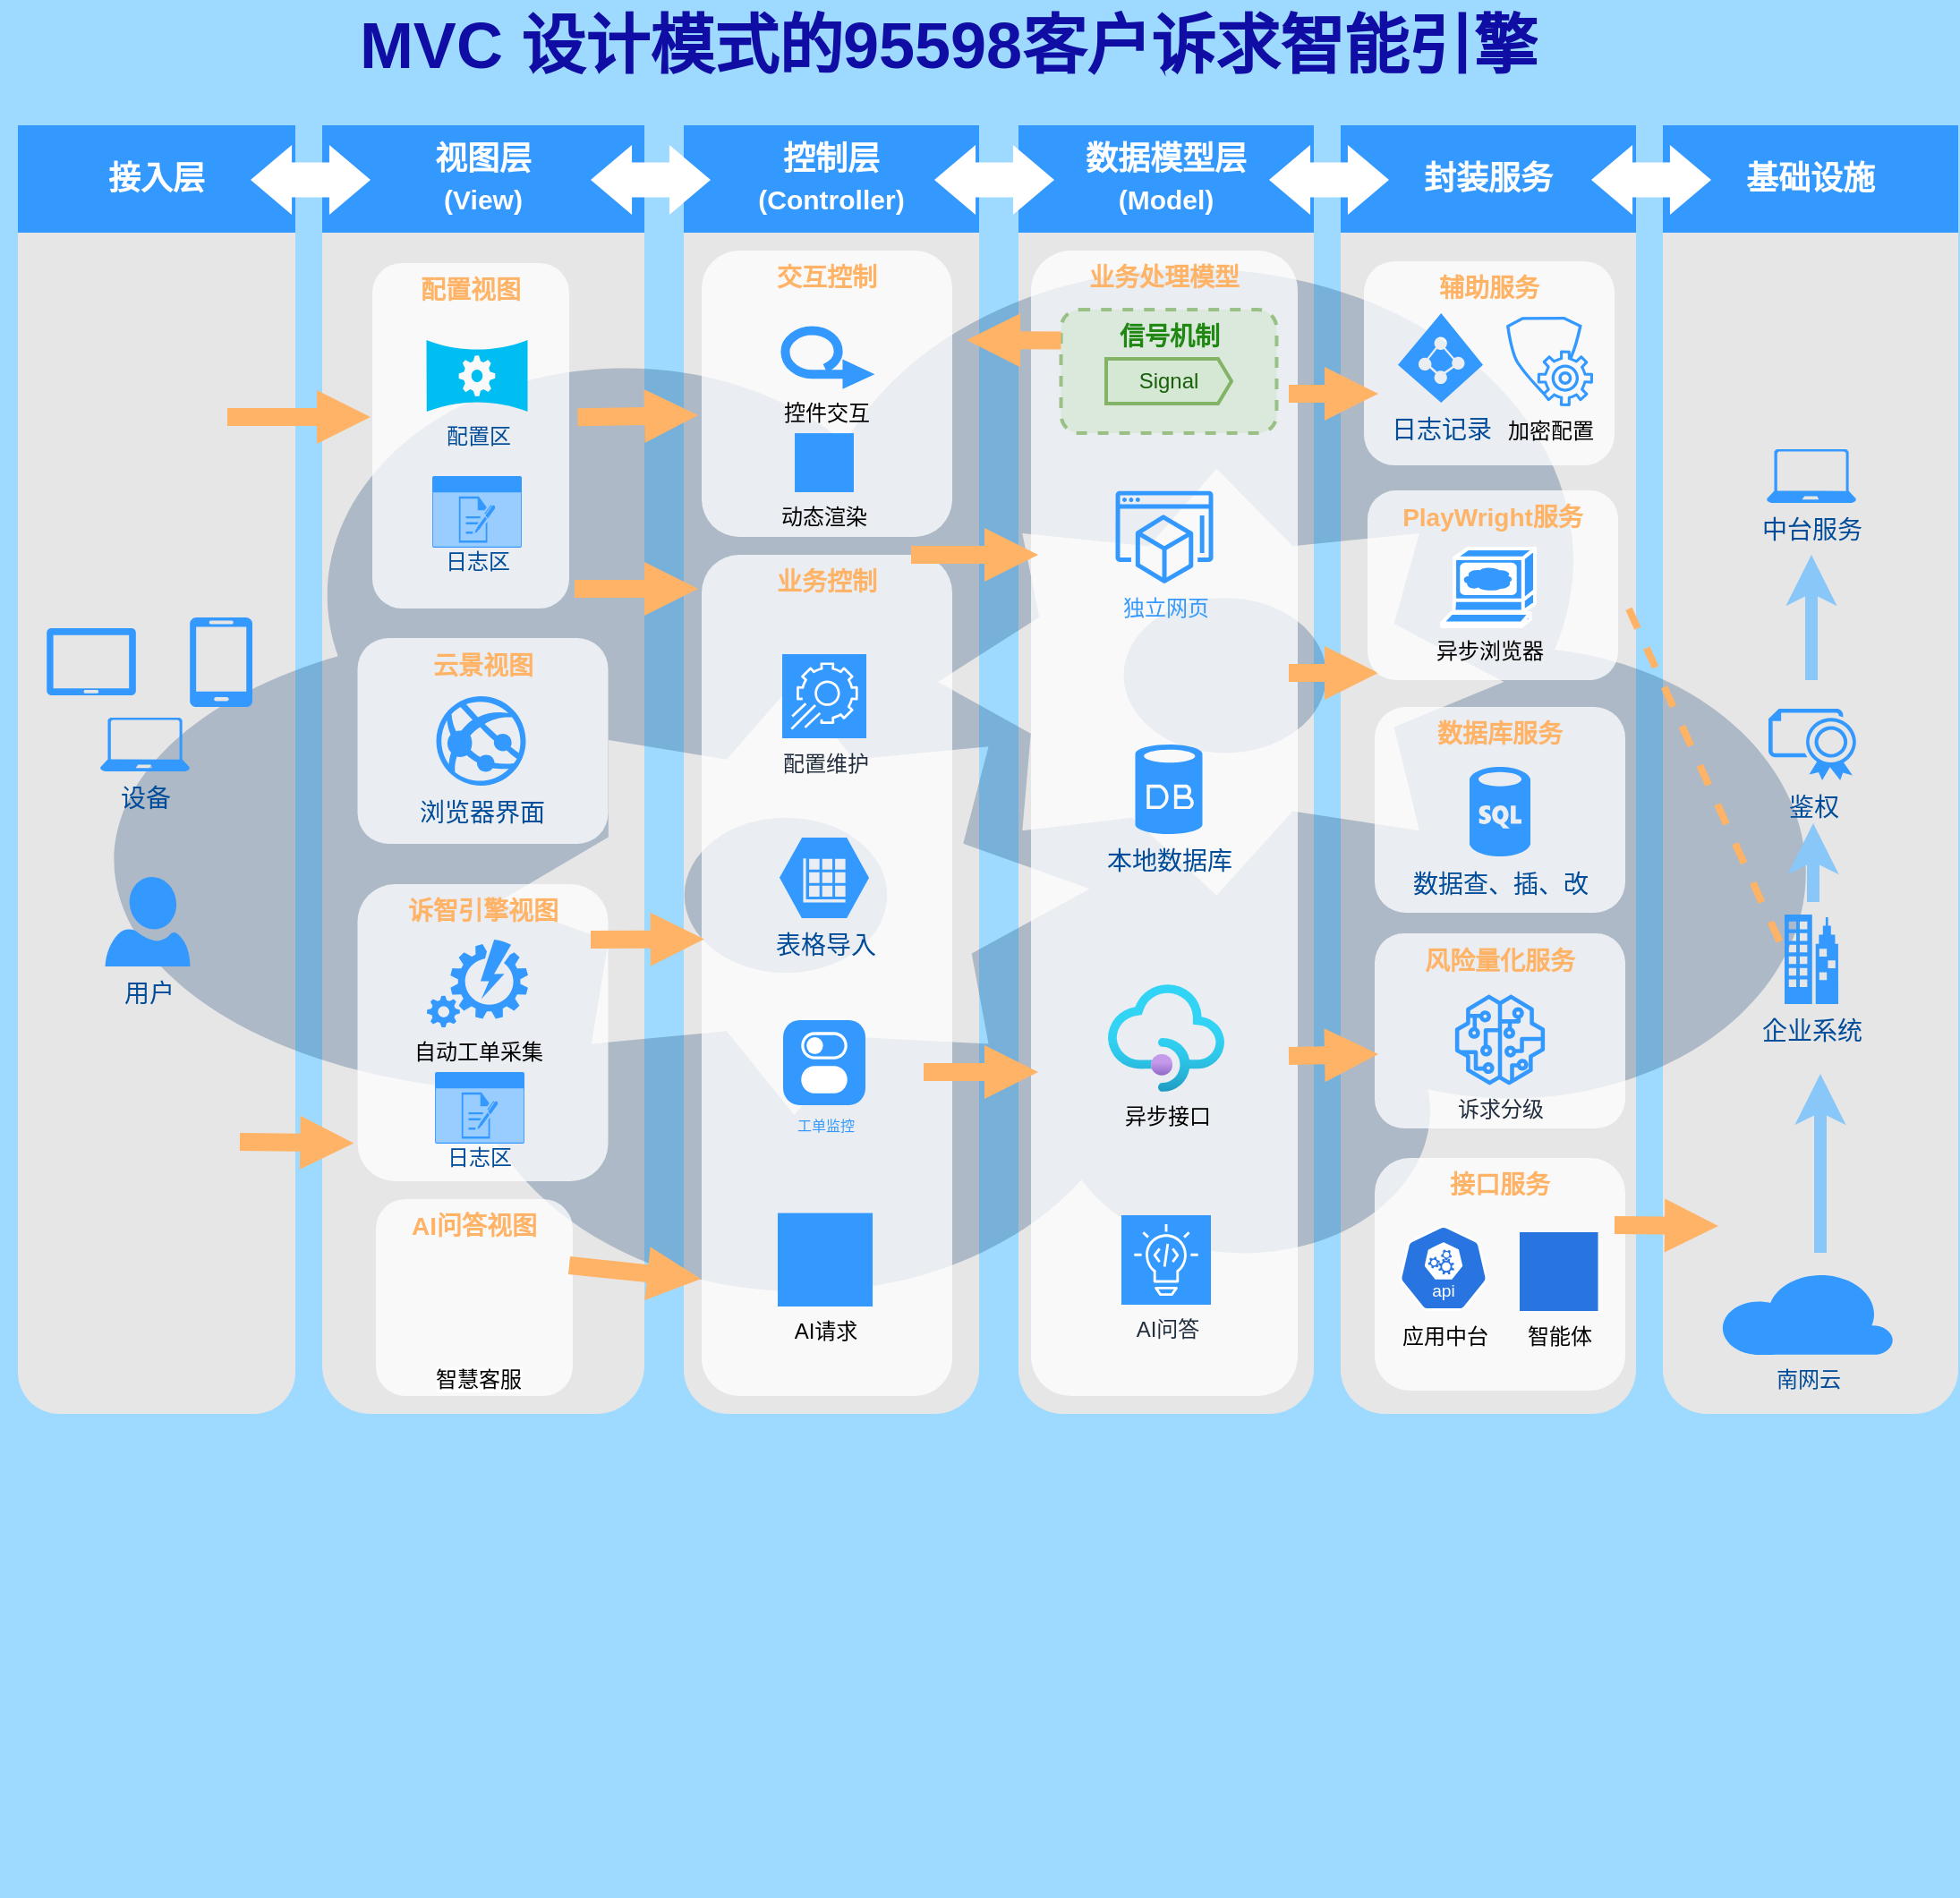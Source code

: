<mxfile version="28.1.1">
  <diagram id="6a731a19-8d31-9384-78a2-239565b7b9f0" name="Page-1">
    <mxGraphModel dx="1729" dy="1058" grid="1" gridSize="10" guides="1" tooltips="1" connect="1" arrows="1" fold="1" page="1" pageScale="1" pageWidth="1169" pageHeight="827" background="light-dark(#9edaff, #a0cdfa)" math="0" shadow="0">
      <root>
        <mxCell id="0" />
        <mxCell id="1" parent="0" />
        <mxCell id="2024" value="" style="rounded=1;whiteSpace=wrap;html=1;dashed=1;strokeColor=none;strokeWidth=2;fillColor=#E6E6E6;fontFamily=Verdana;fontSize=12;fontColor=#00BEF2" parent="1" vertex="1">
          <mxGeometry x="969" y="120" width="165" height="720" as="geometry" />
        </mxCell>
        <mxCell id="2019" value="" style="rounded=1;whiteSpace=wrap;html=1;dashed=1;strokeColor=none;strokeWidth=2;fillColor=#E6E6E6;fontFamily=Verdana;fontSize=12;fontColor=#00BEF2" parent="1" vertex="1">
          <mxGeometry x="50" y="120" width="155" height="720" as="geometry" />
        </mxCell>
        <mxCell id="2020" value="" style="rounded=1;whiteSpace=wrap;html=1;dashed=1;strokeColor=none;strokeWidth=2;fillColor=#E6E6E6;fontFamily=Verdana;fontSize=12;fontColor=#004C99;" parent="1" vertex="1">
          <mxGeometry x="220" y="120" width="180" height="720" as="geometry" />
        </mxCell>
        <mxCell id="2021" value="" style="rounded=1;whiteSpace=wrap;html=1;dashed=1;strokeColor=none;strokeWidth=2;fillColor=#E6E6E6;fontFamily=Verdana;fontSize=12;fontColor=#00BEF2" parent="1" vertex="1">
          <mxGeometry x="422" y="120" width="165" height="720" as="geometry" />
        </mxCell>
        <mxCell id="2022" value="" style="rounded=1;whiteSpace=wrap;html=1;dashed=1;strokeColor=none;strokeWidth=2;fillColor=#E6E6E6;fontFamily=Verdana;fontSize=12;fontColor=#00BEF2" parent="1" vertex="1">
          <mxGeometry x="609" y="120" width="165" height="720" as="geometry" />
        </mxCell>
        <mxCell id="2023" value="" style="rounded=1;whiteSpace=wrap;html=1;dashed=1;strokeColor=none;strokeWidth=2;fillColor=#E6E6E6;fontFamily=Verdana;fontSize=12;fontColor=#00BEF2" parent="1" vertex="1">
          <mxGeometry x="789" y="120" width="165" height="720" as="geometry" />
        </mxCell>
        <mxCell id="2025" value="接入层" style="whiteSpace=wrap;html=1;dashed=1;strokeColor=none;strokeWidth=2;fillColor=#3399FF;fontFamily=Helvetica;fontSize=18;fontColor=#FFFFFF;fontStyle=1" parent="1" vertex="1">
          <mxGeometry x="50" y="120" width="155" height="60" as="geometry" />
        </mxCell>
        <mxCell id="2026" value="视图层&lt;div&gt;&lt;font style=&quot;font-size: 15px;&quot;&gt;(View)&lt;/font&gt;&lt;/div&gt;" style="whiteSpace=wrap;html=1;dashed=1;strokeColor=none;strokeWidth=2;fillColor=#3399FF;fontFamily=Helvetica;fontSize=18;fontColor=#FFFFFF;fontStyle=1" parent="1" vertex="1">
          <mxGeometry x="220" y="120" width="180" height="60" as="geometry" />
        </mxCell>
        <mxCell id="2027" value="控制层&lt;div&gt;&lt;font style=&quot;font-size: 15px;&quot;&gt;&lt;font style=&quot;&quot;&gt;(Controller&lt;/font&gt;)&lt;/font&gt;&lt;/div&gt;" style="whiteSpace=wrap;html=1;dashed=1;strokeColor=none;strokeWidth=2;fillColor=#3399FF;fontFamily=Helvetica;fontSize=18;fontColor=#FFFFFF;fontStyle=1" parent="1" vertex="1">
          <mxGeometry x="422" y="120" width="165" height="60" as="geometry" />
        </mxCell>
        <mxCell id="2028" value="数据模型&lt;span style=&quot;background-color: transparent; color: light-dark(rgb(255, 255, 255), rgb(18, 18, 18));&quot;&gt;层&lt;/span&gt;&lt;div&gt;&lt;span style=&quot;background-color: transparent; color: light-dark(rgb(255, 255, 255), rgb(18, 18, 18));&quot;&gt;&lt;font style=&quot;font-size: 15px;&quot;&gt;(Model)&lt;/font&gt;&lt;/span&gt;&lt;/div&gt;" style="whiteSpace=wrap;html=1;dashed=1;strokeColor=none;strokeWidth=2;fillColor=#3399FF;fontFamily=Helvetica;fontSize=18;fontColor=#FFFFFF;fontStyle=1" parent="1" vertex="1">
          <mxGeometry x="609" y="120" width="165" height="60" as="geometry" />
        </mxCell>
        <mxCell id="2029" value="封装服务" style="whiteSpace=wrap;html=1;dashed=1;strokeColor=none;strokeWidth=2;fillColor=#3399FF;fontFamily=Helvetica;fontSize=18;fontColor=#FFFFFF;fontStyle=1" parent="1" vertex="1">
          <mxGeometry x="789" y="120" width="165" height="60" as="geometry" />
        </mxCell>
        <mxCell id="2030" value="基础设施" style="whiteSpace=wrap;html=1;dashed=1;strokeColor=none;strokeWidth=2;fillColor=#3399FF;fontFamily=Helvetica;fontSize=18;fontColor=#FFFFFF;fontStyle=1" parent="1" vertex="1">
          <mxGeometry x="969" y="120" width="165" height="60" as="geometry" />
        </mxCell>
        <mxCell id="2031" value="" style="shape=mxgraph.arrows.two_way_arrow_horizontal;html=1;verticalLabelPosition=bottom;verticalAlign=top;strokeWidth=2;strokeColor=none;dashed=1;fillColor=#FFFFFF;fontFamily=Verdana;fontSize=12;fontColor=#00BEF2" parent="1" vertex="1">
          <mxGeometry x="180" y="131" width="67" height="39" as="geometry" />
        </mxCell>
        <mxCell id="2032" value="" style="shape=mxgraph.arrows.two_way_arrow_horizontal;html=1;verticalLabelPosition=bottom;verticalAlign=top;strokeWidth=2;strokeColor=none;dashed=1;fillColor=#FFFFFF;fontFamily=Verdana;fontSize=12;fontColor=#00BEF2" parent="1" vertex="1">
          <mxGeometry x="370" y="131" width="67" height="39" as="geometry" />
        </mxCell>
        <mxCell id="2033" value="" style="shape=mxgraph.arrows.two_way_arrow_horizontal;html=1;verticalLabelPosition=bottom;verticalAlign=top;strokeWidth=2;strokeColor=none;dashed=1;fillColor=#FFFFFF;fontFamily=Verdana;fontSize=12;fontColor=#00BEF2" parent="1" vertex="1">
          <mxGeometry x="562" y="131" width="67" height="39" as="geometry" />
        </mxCell>
        <mxCell id="2034" value="" style="shape=mxgraph.arrows.two_way_arrow_horizontal;html=1;verticalLabelPosition=bottom;verticalAlign=top;strokeWidth=2;strokeColor=none;dashed=1;fillColor=#FFFFFF;fontFamily=Verdana;fontSize=12;fontColor=#00BEF2" parent="1" vertex="1">
          <mxGeometry x="749" y="131" width="67" height="39" as="geometry" />
        </mxCell>
        <mxCell id="2035" value="" style="shape=mxgraph.arrows.two_way_arrow_horizontal;html=1;verticalLabelPosition=bottom;verticalAlign=top;strokeWidth=2;strokeColor=none;dashed=1;fillColor=#FFFFFF;fontFamily=Verdana;fontSize=12;fontColor=#00BEF2" parent="1" vertex="1">
          <mxGeometry x="929" y="131" width="67" height="39" as="geometry" />
        </mxCell>
        <mxCell id="2036" value="" style="verticalLabelPosition=bottom;html=1;verticalAlign=top;strokeColor=none;fillColor=#003366;shape=mxgraph.azure.cloud_service;dashed=1;fontFamily=Helvetica;fontSize=18;fontColor=#FFFFFF;opacity=25" parent="1" vertex="1">
          <mxGeometry x="90" y="180" width="970" height="600" as="geometry" />
        </mxCell>
        <mxCell id="2037" value="" style="verticalLabelPosition=bottom;html=1;verticalAlign=top;strokeColor=none;fillColor=#3399FF;shape=mxgraph.azure.tablet;dashed=1;fontFamily=Helvetica;fontSize=14;fontColor=#004C99" parent="1" vertex="1">
          <mxGeometry x="66" y="401" width="50" height="37.5" as="geometry" />
        </mxCell>
        <mxCell id="2038" value="" style="verticalLabelPosition=bottom;html=1;verticalAlign=top;strokeColor=none;fillColor=#3399FF;shape=mxgraph.azure.mobile;dashed=1;fontFamily=Helvetica;fontSize=14;fontColor=#004C99" parent="1" vertex="1">
          <mxGeometry x="146" y="395" width="35" height="50" as="geometry" />
        </mxCell>
        <mxCell id="2039" value="设备" style="verticalLabelPosition=bottom;html=1;verticalAlign=top;strokeColor=none;fillColor=#3399FF;shape=mxgraph.azure.laptop;dashed=1;fontFamily=Helvetica;fontSize=14;fontColor=#004C99" parent="1" vertex="1">
          <mxGeometry x="96" y="451" width="50" height="30" as="geometry" />
        </mxCell>
        <mxCell id="2041" value="用户" style="verticalLabelPosition=bottom;html=1;verticalAlign=top;strokeColor=none;fillColor=#3399FF;shape=mxgraph.azure.user;dashed=1;fontSize=14;fontColor=#004C99" parent="1" vertex="1">
          <mxGeometry x="98.75" y="540" width="47.5" height="50" as="geometry" />
        </mxCell>
        <mxCell id="2047" value="MVC 设计模式的95598客户诉求智能引擎" style="text;html=1;strokeColor=none;fillColor=none;align=center;verticalAlign=middle;whiteSpace=wrap;overflow=hidden;dashed=1;fontSize=36;fontColor=light-dark(#100da5, #121212);fontFamily=Helvetica;fontStyle=1" parent="1" vertex="1">
          <mxGeometry x="40" y="50" width="1060" height="50" as="geometry" />
        </mxCell>
        <mxCell id="2048" value="交互控制" style="rounded=1;whiteSpace=wrap;html=1;dashed=1;strokeColor=none;strokeWidth=2;fillColor=#FFFFFF;fontFamily=Helvetica;fontSize=14;fontColor=#FFB366;opacity=75;verticalAlign=top;fontStyle=1" parent="1" vertex="1">
          <mxGeometry x="432" y="190" width="140" height="160" as="geometry" />
        </mxCell>
        <mxCell id="2049" value="业务控制" style="rounded=1;whiteSpace=wrap;html=1;dashed=1;strokeColor=none;strokeWidth=2;fillColor=#FFFFFF;fontFamily=Helvetica;fontSize=14;fontColor=#FFB366;opacity=75;verticalAlign=top;fontStyle=1" parent="1" vertex="1">
          <mxGeometry x="432" y="360" width="140" height="470" as="geometry" />
        </mxCell>
        <mxCell id="2055" value="业务处理模型" style="rounded=1;whiteSpace=wrap;html=1;dashed=1;strokeColor=none;strokeWidth=2;fillColor=#FFFFFF;fontFamily=Helvetica;fontSize=14;fontColor=#FFB366;opacity=75;verticalAlign=top;fontStyle=1" parent="1" vertex="1">
          <mxGeometry x="616" y="190" width="149" height="640" as="geometry" />
        </mxCell>
        <mxCell id="2057" value="本地数据库" style="verticalLabelPosition=bottom;html=1;verticalAlign=top;strokeColor=none;fillColor=#3399FF;shape=mxgraph.azure.database;dashed=1;fontFamily=Helvetica;fontSize=14;fontColor=#004C99" parent="1" vertex="1">
          <mxGeometry x="674.25" y="466" width="37.5" height="50" as="geometry" />
        </mxCell>
        <mxCell id="2059" value="辅助服务" style="rounded=1;whiteSpace=wrap;html=1;dashed=1;strokeColor=none;strokeWidth=2;fillColor=#FFFFFF;fontFamily=Helvetica;fontSize=14;fontColor=#FFB366;opacity=75;verticalAlign=top;fontStyle=1" parent="1" vertex="1">
          <mxGeometry x="802" y="196" width="140" height="114" as="geometry" />
        </mxCell>
        <mxCell id="2060" value="日志记录" style="verticalLabelPosition=bottom;html=1;verticalAlign=top;strokeColor=none;fillColor=#3399FF;shape=mxgraph.azure.azure_active_directory;dashed=1;fontFamily=Helvetica;fontSize=14;fontColor=#004C99" parent="1" vertex="1">
          <mxGeometry x="821" y="225" width="47.5" height="50" as="geometry" />
        </mxCell>
        <mxCell id="2061" value="接口服务" style="rounded=1;whiteSpace=wrap;html=1;dashed=1;strokeColor=none;strokeWidth=2;fillColor=#FFFFFF;fontFamily=Helvetica;fontSize=14;fontColor=#FFB366;opacity=75;verticalAlign=top;fontStyle=1" parent="1" vertex="1">
          <mxGeometry x="808" y="697" width="140" height="130" as="geometry" />
        </mxCell>
        <mxCell id="2064" value="风险量化服务" style="rounded=1;whiteSpace=wrap;html=1;dashed=1;strokeColor=none;strokeWidth=2;fillColor=#FFFFFF;fontFamily=Helvetica;fontSize=14;fontColor=#FFB366;opacity=75;verticalAlign=top;fontStyle=1" parent="1" vertex="1">
          <mxGeometry x="808" y="571.5" width="140" height="109" as="geometry" />
        </mxCell>
        <mxCell id="2068" value="云景视图" style="rounded=1;whiteSpace=wrap;html=1;dashed=1;strokeColor=none;strokeWidth=2;fillColor=#FFFFFF;fontFamily=Helvetica;fontSize=14;fontColor=#FFB366;opacity=75;verticalAlign=top;fontStyle=1" parent="1" vertex="1">
          <mxGeometry x="239.75" y="406.5" width="140" height="115" as="geometry" />
        </mxCell>
        <mxCell id="2071" value="中台服务" style="verticalLabelPosition=bottom;html=1;verticalAlign=top;strokeColor=none;fillColor=#3399FF;shape=mxgraph.azure.laptop;dashed=1;fontFamily=Helvetica;fontSize=14;fontColor=#004C99" parent="1" vertex="1">
          <mxGeometry x="1027" y="301" width="50" height="30" as="geometry" />
        </mxCell>
        <mxCell id="2072" value="鉴权" style="verticalLabelPosition=bottom;html=1;verticalAlign=top;strokeColor=none;fillColor=#3399FF;shape=mxgraph.azure.certificate;dashed=1;fontFamily=Helvetica;fontSize=14;fontColor=#004C99" parent="1" vertex="1">
          <mxGeometry x="1028" y="446" width="50" height="40" as="geometry" />
        </mxCell>
        <mxCell id="2073" value="企业系统" style="verticalLabelPosition=bottom;html=1;verticalAlign=top;strokeColor=none;fillColor=#3399FF;shape=mxgraph.azure.enterprise;dashed=1;fontFamily=Helvetica;fontSize=14;fontColor=#004C99" parent="1" vertex="1">
          <mxGeometry x="1037" y="561" width="30" height="50" as="geometry" />
        </mxCell>
        <mxCell id="2075" value="" style="arrow;html=1;endArrow=block;endFill=1;strokeColor=none;strokeWidth=4;fontFamily=Helvetica;fontSize=36;fontColor=#FFB366;fillColor=#FFB366;" parent="1" edge="1">
          <mxGeometry width="100" height="100" relative="1" as="geometry">
            <mxPoint x="167" y="283" as="sourcePoint" />
            <mxPoint x="247" y="283" as="targetPoint" />
          </mxGeometry>
        </mxCell>
        <mxCell id="2076" value="" style="arrow;html=1;endArrow=block;endFill=1;strokeColor=none;strokeWidth=4;fontFamily=Helvetica;fontSize=36;fontColor=#FFB366;fillColor=#FFB366;opacity=100;exitX=1.034;exitY=0.46;exitDx=0;exitDy=0;exitPerimeter=0;" parent="1" edge="1">
          <mxGeometry width="100" height="100" relative="1" as="geometry">
            <mxPoint x="362.74" y="283.18" as="sourcePoint" />
            <mxPoint x="430" y="282" as="targetPoint" />
            <Array as="points">
              <mxPoint x="400" y="282" />
            </Array>
          </mxGeometry>
        </mxCell>
        <mxCell id="2077" value="" style="arrow;html=1;endArrow=block;endFill=1;strokeColor=none;strokeWidth=4;fontFamily=Helvetica;fontSize=36;fontColor=#FFB366;fillColor=#FFB366;" parent="1" edge="1">
          <mxGeometry width="100" height="100" relative="1" as="geometry">
            <mxPoint x="549" y="360" as="sourcePoint" />
            <mxPoint x="620" y="360" as="targetPoint" />
          </mxGeometry>
        </mxCell>
        <mxCell id="2078" value="" style="arrow;html=1;endArrow=block;endFill=1;strokeColor=none;strokeWidth=4;fontFamily=Helvetica;fontSize=36;fontColor=#FFB366;fillColor=#FFB366;" parent="1" edge="1">
          <mxGeometry width="100" height="100" relative="1" as="geometry">
            <mxPoint x="760" y="426" as="sourcePoint" />
            <mxPoint x="810" y="426" as="targetPoint" />
          </mxGeometry>
        </mxCell>
        <mxCell id="2079" value="" style="arrow;html=1;endArrow=block;endFill=1;strokeColor=none;strokeWidth=4;fontFamily=Helvetica;fontSize=36;fontColor=#FFB366;fillColor=#FFB366;" parent="1" edge="1">
          <mxGeometry width="100" height="100" relative="1" as="geometry">
            <mxPoint x="760" y="270" as="sourcePoint" />
            <mxPoint x="810" y="270" as="targetPoint" />
          </mxGeometry>
        </mxCell>
        <mxCell id="2080" value="" style="arrow;html=1;endArrow=block;endFill=1;strokeColor=none;strokeWidth=4;fontFamily=Helvetica;fontSize=36;fontColor=#FFB366;fillColor=#FFB366;" parent="1" edge="1">
          <mxGeometry width="100" height="100" relative="1" as="geometry">
            <mxPoint x="942" y="734.5" as="sourcePoint" />
            <mxPoint x="1000" y="735" as="targetPoint" />
          </mxGeometry>
        </mxCell>
        <mxCell id="2081" value="" style="arrow;html=1;endArrow=open;endFill=0;strokeColor=none;strokeWidth=4;fontFamily=Helvetica;fontSize=36;fontColor=#FFB366;fillColor=#FFB366;exitX=1;exitY=0.5;exitDx=0;exitDy=0;entryX=0.979;entryY=0.68;entryDx=0;entryDy=0;entryPerimeter=0;shape=wire;dashed=1;startArrow=block;startFill=0;" parent="1" edge="1" target="2036" source="kdbaporQSlnlo2w0FlKE-2128">
          <mxGeometry width="100" height="100" relative="1" as="geometry">
            <mxPoint x="950" y="664" as="sourcePoint" />
            <mxPoint x="1003" y="664" as="targetPoint" />
          </mxGeometry>
        </mxCell>
        <mxCell id="2082" value="" style="arrow;html=1;endArrow=block;endFill=1;strokeColor=none;strokeWidth=4;fontFamily=Helvetica;fontSize=36;fontColor=#FFB366;fillColor=#FFB366;" parent="1" edge="1">
          <mxGeometry width="100" height="100" relative="1" as="geometry">
            <mxPoint x="760" y="640" as="sourcePoint" />
            <mxPoint x="810" y="639" as="targetPoint" />
          </mxGeometry>
        </mxCell>
        <mxCell id="2083" value="" style="arrow;html=1;endArrow=block;endFill=1;strokeColor=none;strokeWidth=4;fontFamily=Helvetica;fontSize=36;fontColor=#FFB366;fillColor=#FFB366;" parent="1" edge="1">
          <mxGeometry width="100" height="100" relative="1" as="geometry">
            <mxPoint x="556" y="649" as="sourcePoint" />
            <mxPoint x="620" y="649" as="targetPoint" />
          </mxGeometry>
        </mxCell>
        <mxCell id="2085" value="" style="arrow;html=1;endArrow=block;endFill=1;strokeColor=none;strokeWidth=4;fontFamily=Helvetica;fontSize=36;fontColor=#FFB366;fillColor=#FFB366;entryX=-0.015;entryY=0.872;entryDx=0;entryDy=0;entryPerimeter=0;" parent="1" edge="1" target="kdbaporQSlnlo2w0FlKE-2098">
          <mxGeometry width="100" height="100" relative="1" as="geometry">
            <mxPoint x="174" y="688" as="sourcePoint" />
            <mxPoint x="254" y="688" as="targetPoint" />
          </mxGeometry>
        </mxCell>
        <mxCell id="kdbaporQSlnlo2w0FlKE-2086" value="南网云" style="verticalLabelPosition=bottom;html=1;verticalAlign=top;align=center;strokeColor=none;fillColor=light-dark(#3399ff, #0089b6);shape=mxgraph.azure.cloud;fontColor=light-dark(#004c99, #ededed);" vertex="1" parent="1">
          <mxGeometry x="1001" y="760" width="97" height="47" as="geometry" />
        </mxCell>
        <mxCell id="2045" value="浏览器界面" style="verticalLabelPosition=bottom;html=1;verticalAlign=top;strokeColor=none;fillColor=#3399FF;shape=mxgraph.azure.azure_website;dashed=1;fontSize=14;fontColor=#004C99" parent="1" vertex="1">
          <mxGeometry x="283.75" y="439" width="50" height="50" as="geometry" />
        </mxCell>
        <mxCell id="kdbaporQSlnlo2w0FlKE-2095" value="配置视图" style="rounded=1;whiteSpace=wrap;html=1;dashed=1;strokeColor=none;strokeWidth=2;fillColor=#FFFFFF;fontFamily=Helvetica;fontSize=14;fontColor=#FFB366;opacity=75;verticalAlign=top;fontStyle=1" vertex="1" parent="1">
          <mxGeometry x="248" y="197" width="110" height="193" as="geometry" />
        </mxCell>
        <mxCell id="kdbaporQSlnlo2w0FlKE-2087" value="配置区" style="verticalLabelPosition=bottom;html=1;verticalAlign=top;align=center;strokeColor=none;fillColor=#00BEF2;shape=mxgraph.azure.autoscale;labelBorderColor=none;fontColor=light-dark(#004C99,#EDEDED);labelPosition=center;" vertex="1" parent="1">
          <mxGeometry x="278.25" y="240" width="56.5" height="40" as="geometry" />
        </mxCell>
        <mxCell id="kdbaporQSlnlo2w0FlKE-2098" value="诉智引擎视图" style="rounded=1;whiteSpace=wrap;html=1;dashed=1;strokeColor=none;strokeWidth=2;fillColor=#FFFFFF;fontFamily=Helvetica;fontSize=14;fontColor=#FFB366;opacity=75;verticalAlign=top;fontStyle=1" vertex="1" parent="1">
          <mxGeometry x="239.75" y="544" width="140" height="166" as="geometry" />
        </mxCell>
        <mxCell id="kdbaporQSlnlo2w0FlKE-2093" value="自动工单采集" style="verticalLabelPosition=bottom;html=1;verticalAlign=top;align=center;strokeColor=none;fillColor=light-dark(#3399ff, #0089b6);shape=mxgraph.azure.automation;pointerEvents=1;" vertex="1" parent="1">
          <mxGeometry x="278.5" y="575" width="56.5" height="49" as="geometry" />
        </mxCell>
        <mxCell id="kdbaporQSlnlo2w0FlKE-2096" value="日志区" style="html=1;whiteSpace=wrap;strokeColor=none;fillColor=light-dark(#3399ff, #3ea6f6);labelPosition=center;verticalLabelPosition=bottom;verticalAlign=top;align=center;fontSize=12;outlineConnect=0;spacingTop=-6;fontColor=#004C99;sketch=0;shape=mxgraph.sitemap.log;" vertex="1" parent="1">
          <mxGeometry x="281.5" y="316" width="50" height="40" as="geometry" />
        </mxCell>
        <mxCell id="kdbaporQSlnlo2w0FlKE-2099" value="AI问答视图" style="rounded=1;whiteSpace=wrap;html=1;dashed=1;strokeColor=none;strokeWidth=2;fillColor=#FFFFFF;fontFamily=Helvetica;fontSize=14;fontColor=#FFB366;opacity=75;verticalAlign=top;fontStyle=1" vertex="1" parent="1">
          <mxGeometry x="250" y="720" width="110" height="110" as="geometry" />
        </mxCell>
        <mxCell id="kdbaporQSlnlo2w0FlKE-2100" value="日志区" style="html=1;whiteSpace=wrap;strokeColor=none;fillColor=light-dark(#3399ff, #3ea6f6);labelPosition=center;verticalLabelPosition=bottom;verticalAlign=top;align=center;fontSize=12;outlineConnect=0;spacingTop=-6;fontColor=#004C99;sketch=0;shape=mxgraph.sitemap.log;" vertex="1" parent="1">
          <mxGeometry x="283" y="649" width="50" height="40" as="geometry" />
        </mxCell>
        <mxCell id="kdbaporQSlnlo2w0FlKE-2101" value="智慧客服" style="shape=image;html=1;verticalAlign=top;verticalLabelPosition=bottom;labelBackgroundColor=#ffffff;imageAspect=0;aspect=fixed;image=https://icons.diagrams.net/icon-cache1/Business___Startup-2288/61-1353.svg" vertex="1" parent="1">
          <mxGeometry x="281.5" y="757" width="50" height="50" as="geometry" />
        </mxCell>
        <mxCell id="kdbaporQSlnlo2w0FlKE-2104" value="控件交互" style="html=1;outlineConnect=0;whiteSpace=wrap;fillColor=light-dark(#3399ff, #3d2222);shape=mxgraph.archimate3.workPackage;strokeWidth=5;strokeColor=light-dark(#3399ff, #ededed);labelPosition=center;verticalLabelPosition=bottom;align=center;verticalAlign=top;" vertex="1" parent="1">
          <mxGeometry x="477" y="233.5" width="50" height="33" as="geometry" />
        </mxCell>
        <mxCell id="2084" value="" style="arrow;html=1;endArrow=block;endFill=1;strokeColor=none;strokeWidth=4;fontFamily=Helvetica;fontSize=36;fontColor=#FFB366;fillColor=#FFB366;entryX=0.354;entryY=0.658;entryDx=0;entryDy=0;entryPerimeter=0;" parent="1" edge="1" target="2036">
          <mxGeometry width="100" height="100" relative="1" as="geometry">
            <mxPoint x="370" y="575" as="sourcePoint" />
            <mxPoint x="431" y="575" as="targetPoint" />
          </mxGeometry>
        </mxCell>
        <mxCell id="kdbaporQSlnlo2w0FlKE-2105" value="" style="arrow;html=1;endArrow=block;endFill=1;strokeColor=none;strokeWidth=4;fontFamily=Helvetica;fontSize=36;fontColor=#FFB366;fillColor=#FFB366;entryX=-0.003;entryY=0.861;entryDx=0;entryDy=0;entryPerimeter=0;" edge="1" parent="1" target="2049">
          <mxGeometry width="100" height="100" relative="1" as="geometry">
            <mxPoint x="358" y="757" as="sourcePoint" />
            <mxPoint x="430" y="758" as="targetPoint" />
          </mxGeometry>
        </mxCell>
        <mxCell id="kdbaporQSlnlo2w0FlKE-2106" value="表格导入" style="verticalLabelPosition=bottom;html=1;verticalAlign=top;strokeColor=none;fillColor=#3399FF;shape=mxgraph.azure.storage_table;dashed=1;fontFamily=Helvetica;fontSize=14;fontColor=#004C99" vertex="1" parent="1">
          <mxGeometry x="475.5" y="518" width="50" height="45" as="geometry" />
        </mxCell>
        <mxCell id="kdbaporQSlnlo2w0FlKE-2107" value="AI请求" style="points=[];aspect=fixed;html=1;align=center;shadow=0;dashed=0;fillColor=light-dark(#3399ff, #e9690e);strokeColor=none;shape=mxgraph.alibaba_cloud.multimediaai;labelPosition=center;verticalLabelPosition=bottom;verticalAlign=top;" vertex="1" parent="1">
          <mxGeometry x="474.5" y="727.78" width="53.02" height="52.22" as="geometry" />
        </mxCell>
        <mxCell id="kdbaporQSlnlo2w0FlKE-2108" value="工单监控" style="html=1;strokeWidth=1;shadow=0;dashed=0;shape=mxgraph.ios7.misc.switch;fillColor=light-dark(#3399ff, #737277);strokeColor=none;buttonText=;strokeColor2=#222222;fontColor=light-dark(#3399ff, #d0d0d0);fontSize=8;verticalLabelPosition=bottom;verticalAlign=top;align=center;sketch=0;" vertex="1" parent="1">
          <mxGeometry x="477.5" y="620" width="46" height="47.5" as="geometry" />
        </mxCell>
        <mxCell id="kdbaporQSlnlo2w0FlKE-2110" value="" style="arrow;html=1;endArrow=block;endFill=1;strokeColor=none;strokeWidth=4;fontFamily=Helvetica;fontSize=36;fontColor=#FFB366;fillColor=#FFB366;opacity=100;" edge="1" parent="1">
          <mxGeometry width="100" height="100" relative="1" as="geometry">
            <mxPoint x="361" y="379" as="sourcePoint" />
            <mxPoint x="430" y="379" as="targetPoint" />
            <Array as="points">
              <mxPoint x="544.98" y="1089.29" />
            </Array>
          </mxGeometry>
        </mxCell>
        <mxCell id="kdbaporQSlnlo2w0FlKE-2112" value="加密配置" style="sketch=0;pointerEvents=1;shadow=0;dashed=0;html=1;strokeColor=none;fillColor=light-dark(#3399ff, #b2b3b4);aspect=fixed;labelPosition=center;verticalLabelPosition=bottom;verticalAlign=top;align=center;outlineConnect=0;shape=mxgraph.vvd.protection_group_config;" vertex="1" parent="1">
          <mxGeometry x="881.5" y="227" width="48.5" height="50" as="geometry" />
        </mxCell>
        <mxCell id="kdbaporQSlnlo2w0FlKE-2113" value="配置维护" style="sketch=0;points=[[0,0,0],[0.25,0,0],[0.5,0,0],[0.75,0,0],[1,0,0],[0,1,0],[0.25,1,0],[0.5,1,0],[0.75,1,0],[1,1,0],[0,0.25,0],[0,0.5,0],[0,0.75,0],[1,0.25,0],[1,0.5,0],[1,0.75,0]];points=[[0,0,0],[0.25,0,0],[0.5,0,0],[0.75,0,0],[1,0,0],[0,1,0],[0.25,1,0],[0.5,1,0],[0.75,1,0],[1,1,0],[0,0.25,0],[0,0.5,0],[0,0.75,0],[1,0.25,0],[1,0.5,0],[1,0.75,0]];outlineConnect=0;fontColor=#232F3E;fillColor=light-dark(#3399ff, #ff81d9);strokeColor=#ffffff;dashed=0;verticalLabelPosition=bottom;verticalAlign=top;align=center;html=1;fontSize=12;fontStyle=0;aspect=fixed;shape=mxgraph.aws4.resourceIcon;resIcon=mxgraph.aws4.app_config;" vertex="1" parent="1">
          <mxGeometry x="477" y="415.5" width="47" height="47" as="geometry" />
        </mxCell>
        <mxCell id="kdbaporQSlnlo2w0FlKE-2114" value="动态渲染" style="points=[];aspect=fixed;html=1;align=center;shadow=0;dashed=0;fillColor=light-dark(#3399ff, #e9690e);strokeColor=none;shape=mxgraph.alibaba_cloud.vs_video_surveillance;labelPosition=center;verticalLabelPosition=bottom;verticalAlign=top;" vertex="1" parent="1">
          <mxGeometry x="484.02" y="292.05" width="32.95" height="32.95" as="geometry" />
        </mxCell>
        <mxCell id="kdbaporQSlnlo2w0FlKE-2115" value="信号机制" style="rounded=1;whiteSpace=wrap;html=1;dashed=1;strokeColor=#82b366;strokeWidth=2;fillColor=#d5e8d4;fontFamily=Helvetica;fontSize=14;opacity=75;verticalAlign=top;fontStyle=1;fontColor=light-dark(#1f8712, #ededed);" vertex="1" parent="1">
          <mxGeometry x="632.75" y="223.05" width="120.5" height="69" as="geometry" />
        </mxCell>
        <mxCell id="kdbaporQSlnlo2w0FlKE-2117" value="Signal" style="html=1;shape=mxgraph.sysml.sendSigAct;strokeWidth=2;whiteSpace=wrap;align=center;fillColor=#d5e8d4;strokeColor=#82b366;fontColor=light-dark(#19600b, #ededed);" vertex="1" parent="1">
          <mxGeometry x="658" y="250.5" width="70" height="25" as="geometry" />
        </mxCell>
        <mxCell id="kdbaporQSlnlo2w0FlKE-2119" value="独立网页" style="sketch=0;outlineConnect=0;fontColor=light-dark(#3399ff, #bdc7d4);gradientColor=none;fillColor=light-dark(#3399ff, #0e9d86);strokeColor=none;dashed=0;verticalLabelPosition=bottom;verticalAlign=top;align=center;html=1;fontSize=12;fontStyle=0;aspect=fixed;shape=mxgraph.aws4.workspaces_workspaces_web;" vertex="1" parent="1">
          <mxGeometry x="663.25" y="324.3" width="54.5" height="51.7" as="geometry" />
        </mxCell>
        <mxCell id="kdbaporQSlnlo2w0FlKE-2124" value="&lt;span&gt;异步接口&lt;/span&gt;" style="image;aspect=fixed;html=1;points=[];align=center;fontSize=12;image=img/lib/azure2/app_services/API_Management_Services.svg;labelBackgroundColor=none;" vertex="1" parent="1">
          <mxGeometry x="659" y="600" width="65" height="60" as="geometry" />
        </mxCell>
        <mxCell id="kdbaporQSlnlo2w0FlKE-2125" value="AI问答" style="sketch=0;points=[[0,0,0],[0.25,0,0],[0.5,0,0],[0.75,0,0],[1,0,0],[0,1,0],[0.25,1,0],[0.5,1,0],[0.75,1,0],[1,1,0],[0,0.25,0],[0,0.5,0],[0,0.75,0],[1,0.25,0],[1,0.5,0],[1,0.75,0]];outlineConnect=0;fontColor=#232F3E;fillColor=light-dark(#3399ff, #0e9d86);strokeColor=#ffffff;dashed=0;verticalLabelPosition=bottom;verticalAlign=top;align=center;html=1;fontSize=12;fontStyle=0;aspect=fixed;shape=mxgraph.aws4.resourceIcon;resIcon=mxgraph.aws4.codeguru_2;" vertex="1" parent="1">
          <mxGeometry x="666.5" y="729" width="50" height="50" as="geometry" />
        </mxCell>
        <mxCell id="kdbaporQSlnlo2w0FlKE-2126" value="" style="arrow;html=1;endArrow=block;endFill=1;strokeColor=none;strokeWidth=4;fontFamily=Helvetica;fontSize=36;fontColor=#FFB366;fillColor=#FFB366;exitX=0;exitY=0.25;exitDx=0;exitDy=0;" edge="1" parent="1" source="kdbaporQSlnlo2w0FlKE-2115">
          <mxGeometry width="100" height="100" relative="1" as="geometry">
            <mxPoint x="1360" y="210" as="sourcePoint" />
            <mxPoint x="580" y="240" as="targetPoint" />
          </mxGeometry>
        </mxCell>
        <mxCell id="kdbaporQSlnlo2w0FlKE-2127" value="数据库服务" style="rounded=1;whiteSpace=wrap;html=1;dashed=1;strokeColor=none;strokeWidth=2;fillColor=#FFFFFF;fontFamily=Helvetica;fontSize=14;fontColor=#FFB366;opacity=75;verticalAlign=top;fontStyle=1" vertex="1" parent="1">
          <mxGeometry x="808" y="445" width="140" height="115" as="geometry" />
        </mxCell>
        <mxCell id="kdbaporQSlnlo2w0FlKE-2128" value="PlayWright服务" style="rounded=1;whiteSpace=wrap;html=1;dashed=1;strokeColor=none;strokeWidth=2;fillColor=#FFFFFF;fontFamily=Helvetica;fontSize=14;fontColor=#FFB366;opacity=75;verticalAlign=top;fontStyle=1" vertex="1" parent="1">
          <mxGeometry x="804" y="324" width="140" height="106" as="geometry" />
        </mxCell>
        <mxCell id="kdbaporQSlnlo2w0FlKE-2129" value="应用中台" style="aspect=fixed;sketch=0;html=1;dashed=0;whitespace=wrap;verticalLabelPosition=bottom;verticalAlign=top;fillColor=#2875E2;strokeColor=#ffffff;points=[[0.005,0.63,0],[0.1,0.2,0],[0.9,0.2,0],[0.5,0,0],[0.995,0.63,0],[0.72,0.99,0],[0.5,1,0],[0.28,0.99,0]];shape=mxgraph.kubernetes.icon2;kubernetesLabel=1;prIcon=api" vertex="1" parent="1">
          <mxGeometry x="821.5" y="734.5" width="50" height="48" as="geometry" />
        </mxCell>
        <mxCell id="kdbaporQSlnlo2w0FlKE-2130" value="智能体" style="points=[];aspect=fixed;html=1;align=center;shadow=0;dashed=0;fillColor=light-dark(#2875e2, #e9690e);strokeColor=none;shape=mxgraph.alibaba_cloud.mps-ai;labelPosition=center;verticalLabelPosition=bottom;verticalAlign=top;" vertex="1" parent="1">
          <mxGeometry x="889" y="738.49" width="43.76" height="44.01" as="geometry" />
        </mxCell>
        <mxCell id="kdbaporQSlnlo2w0FlKE-2132" value="诉求分级" style="sketch=0;outlineConnect=0;fontColor=#232F3E;gradientColor=none;fillColor=light-dark(#3399ff, #0e9d86);strokeColor=none;dashed=0;verticalLabelPosition=bottom;verticalAlign=top;align=center;html=1;fontSize=12;fontStyle=0;aspect=fixed;pointerEvents=1;shape=mxgraph.aws4.sagemaker_model;" vertex="1" parent="1">
          <mxGeometry x="852.75" y="605.75" width="50.5" height="50.5" as="geometry" />
        </mxCell>
        <mxCell id="kdbaporQSlnlo2w0FlKE-2133" value="异步浏览器" style="shape=mxgraph.cisco.computers_and_peripherals.web_browser;html=1;pointerEvents=1;dashed=0;fillColor=light-dark(#3399ff, #5cb3dc);strokeColor=#ffffff;strokeWidth=2;verticalLabelPosition=bottom;verticalAlign=top;align=center;outlineConnect=0;" vertex="1" parent="1">
          <mxGeometry x="845.5" y="356.5" width="52" height="43.5" as="geometry" />
        </mxCell>
        <mxCell id="2052" value="数据查、插、改" style="verticalLabelPosition=bottom;html=1;verticalAlign=top;strokeColor=none;fillColor=#3399FF;shape=mxgraph.azure.sql_database;dashed=1;fontFamily=Helvetica;fontSize=14;fontColor=#004C99" parent="1" vertex="1">
          <mxGeometry x="861" y="478.5" width="34" height="50" as="geometry" />
        </mxCell>
        <mxCell id="kdbaporQSlnlo2w0FlKE-2134" style="edgeStyle=orthogonalEdgeStyle;rounded=0;orthogonalLoop=1;jettySize=auto;html=1;strokeWidth=7;fillColor=#dae8fc;strokeColor=light-dark(#88c7f7, #5c79a3);" edge="1" parent="1">
          <mxGeometry relative="1" as="geometry">
            <mxPoint x="1057" y="750" as="sourcePoint" />
            <mxPoint x="1057" y="650" as="targetPoint" />
          </mxGeometry>
        </mxCell>
        <mxCell id="kdbaporQSlnlo2w0FlKE-2135" style="edgeStyle=orthogonalEdgeStyle;rounded=0;orthogonalLoop=1;jettySize=auto;html=1;strokeWidth=7;fillColor=#dae8fc;strokeColor=light-dark(#88c7f7, #5c79a3);" edge="1" parent="1">
          <mxGeometry relative="1" as="geometry">
            <mxPoint x="1053" y="554" as="sourcePoint" />
            <mxPoint x="1053" y="510" as="targetPoint" />
          </mxGeometry>
        </mxCell>
        <mxCell id="kdbaporQSlnlo2w0FlKE-2136" style="edgeStyle=orthogonalEdgeStyle;rounded=0;orthogonalLoop=1;jettySize=auto;html=1;strokeWidth=7;fillColor=#dae8fc;strokeColor=light-dark(#88c7f7, #5c79a3);" edge="1" parent="1">
          <mxGeometry relative="1" as="geometry">
            <mxPoint x="1052" y="430" as="sourcePoint" />
            <mxPoint x="1052" y="360" as="targetPoint" />
          </mxGeometry>
        </mxCell>
      </root>
    </mxGraphModel>
  </diagram>
</mxfile>
